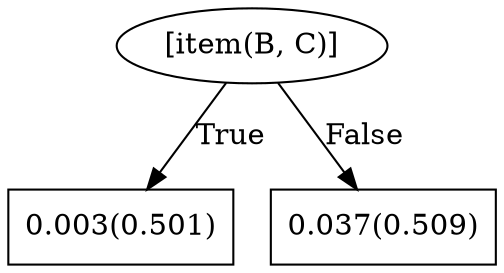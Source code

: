 digraph G{ 
1[label = "[item(B, C)]"];
1 -> 2[label="True"];
1 -> 3[label="False"];
2[shape = box,label = "0.003(0.501)"];
3[shape = box,label = "0.037(0.509)"];
}
